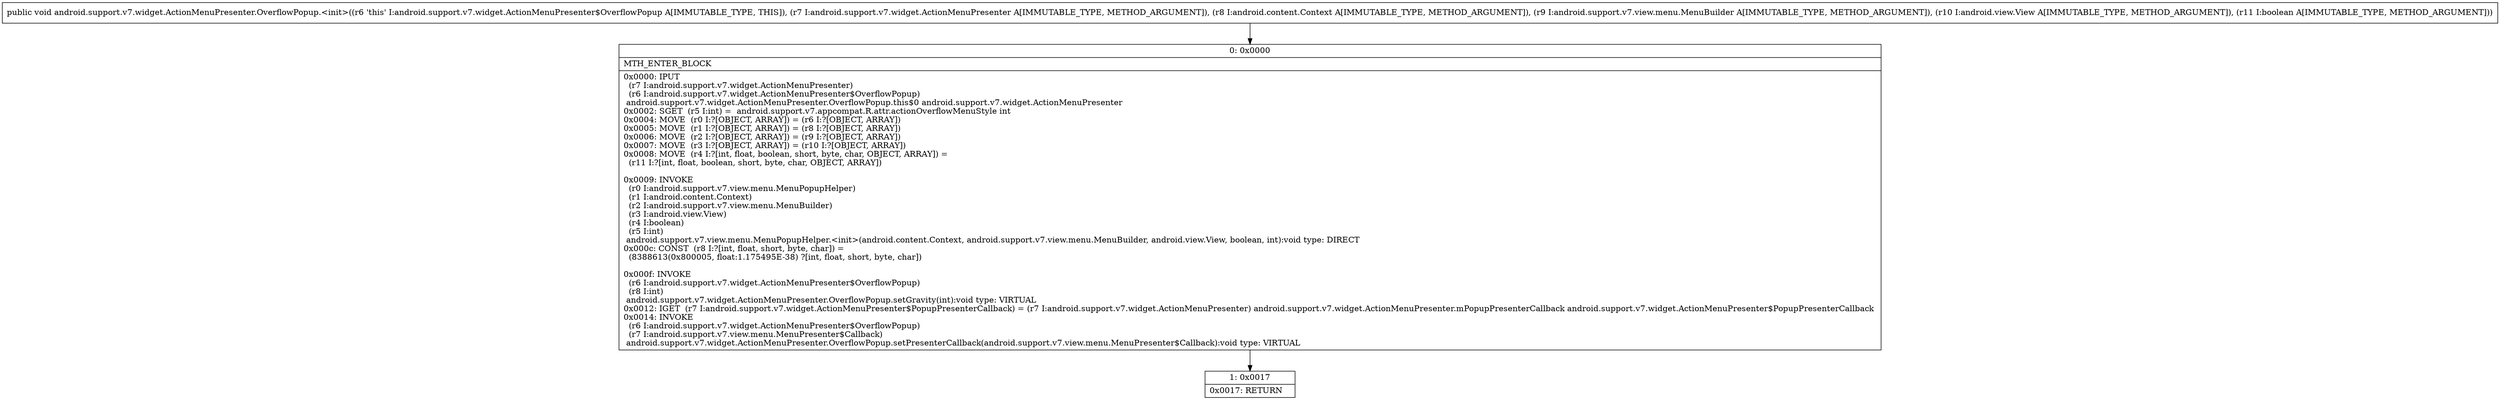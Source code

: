 digraph "CFG forandroid.support.v7.widget.ActionMenuPresenter.OverflowPopup.\<init\>(Landroid\/support\/v7\/widget\/ActionMenuPresenter;Landroid\/content\/Context;Landroid\/support\/v7\/view\/menu\/MenuBuilder;Landroid\/view\/View;Z)V" {
Node_0 [shape=record,label="{0\:\ 0x0000|MTH_ENTER_BLOCK\l|0x0000: IPUT  \l  (r7 I:android.support.v7.widget.ActionMenuPresenter)\l  (r6 I:android.support.v7.widget.ActionMenuPresenter$OverflowPopup)\l android.support.v7.widget.ActionMenuPresenter.OverflowPopup.this$0 android.support.v7.widget.ActionMenuPresenter \l0x0002: SGET  (r5 I:int) =  android.support.v7.appcompat.R.attr.actionOverflowMenuStyle int \l0x0004: MOVE  (r0 I:?[OBJECT, ARRAY]) = (r6 I:?[OBJECT, ARRAY]) \l0x0005: MOVE  (r1 I:?[OBJECT, ARRAY]) = (r8 I:?[OBJECT, ARRAY]) \l0x0006: MOVE  (r2 I:?[OBJECT, ARRAY]) = (r9 I:?[OBJECT, ARRAY]) \l0x0007: MOVE  (r3 I:?[OBJECT, ARRAY]) = (r10 I:?[OBJECT, ARRAY]) \l0x0008: MOVE  (r4 I:?[int, float, boolean, short, byte, char, OBJECT, ARRAY]) = \l  (r11 I:?[int, float, boolean, short, byte, char, OBJECT, ARRAY])\l \l0x0009: INVOKE  \l  (r0 I:android.support.v7.view.menu.MenuPopupHelper)\l  (r1 I:android.content.Context)\l  (r2 I:android.support.v7.view.menu.MenuBuilder)\l  (r3 I:android.view.View)\l  (r4 I:boolean)\l  (r5 I:int)\l android.support.v7.view.menu.MenuPopupHelper.\<init\>(android.content.Context, android.support.v7.view.menu.MenuBuilder, android.view.View, boolean, int):void type: DIRECT \l0x000c: CONST  (r8 I:?[int, float, short, byte, char]) = \l  (8388613(0x800005, float:1.175495E\-38) ?[int, float, short, byte, char])\l \l0x000f: INVOKE  \l  (r6 I:android.support.v7.widget.ActionMenuPresenter$OverflowPopup)\l  (r8 I:int)\l android.support.v7.widget.ActionMenuPresenter.OverflowPopup.setGravity(int):void type: VIRTUAL \l0x0012: IGET  (r7 I:android.support.v7.widget.ActionMenuPresenter$PopupPresenterCallback) = (r7 I:android.support.v7.widget.ActionMenuPresenter) android.support.v7.widget.ActionMenuPresenter.mPopupPresenterCallback android.support.v7.widget.ActionMenuPresenter$PopupPresenterCallback \l0x0014: INVOKE  \l  (r6 I:android.support.v7.widget.ActionMenuPresenter$OverflowPopup)\l  (r7 I:android.support.v7.view.menu.MenuPresenter$Callback)\l android.support.v7.widget.ActionMenuPresenter.OverflowPopup.setPresenterCallback(android.support.v7.view.menu.MenuPresenter$Callback):void type: VIRTUAL \l}"];
Node_1 [shape=record,label="{1\:\ 0x0017|0x0017: RETURN   \l}"];
MethodNode[shape=record,label="{public void android.support.v7.widget.ActionMenuPresenter.OverflowPopup.\<init\>((r6 'this' I:android.support.v7.widget.ActionMenuPresenter$OverflowPopup A[IMMUTABLE_TYPE, THIS]), (r7 I:android.support.v7.widget.ActionMenuPresenter A[IMMUTABLE_TYPE, METHOD_ARGUMENT]), (r8 I:android.content.Context A[IMMUTABLE_TYPE, METHOD_ARGUMENT]), (r9 I:android.support.v7.view.menu.MenuBuilder A[IMMUTABLE_TYPE, METHOD_ARGUMENT]), (r10 I:android.view.View A[IMMUTABLE_TYPE, METHOD_ARGUMENT]), (r11 I:boolean A[IMMUTABLE_TYPE, METHOD_ARGUMENT])) }"];
MethodNode -> Node_0;
Node_0 -> Node_1;
}

